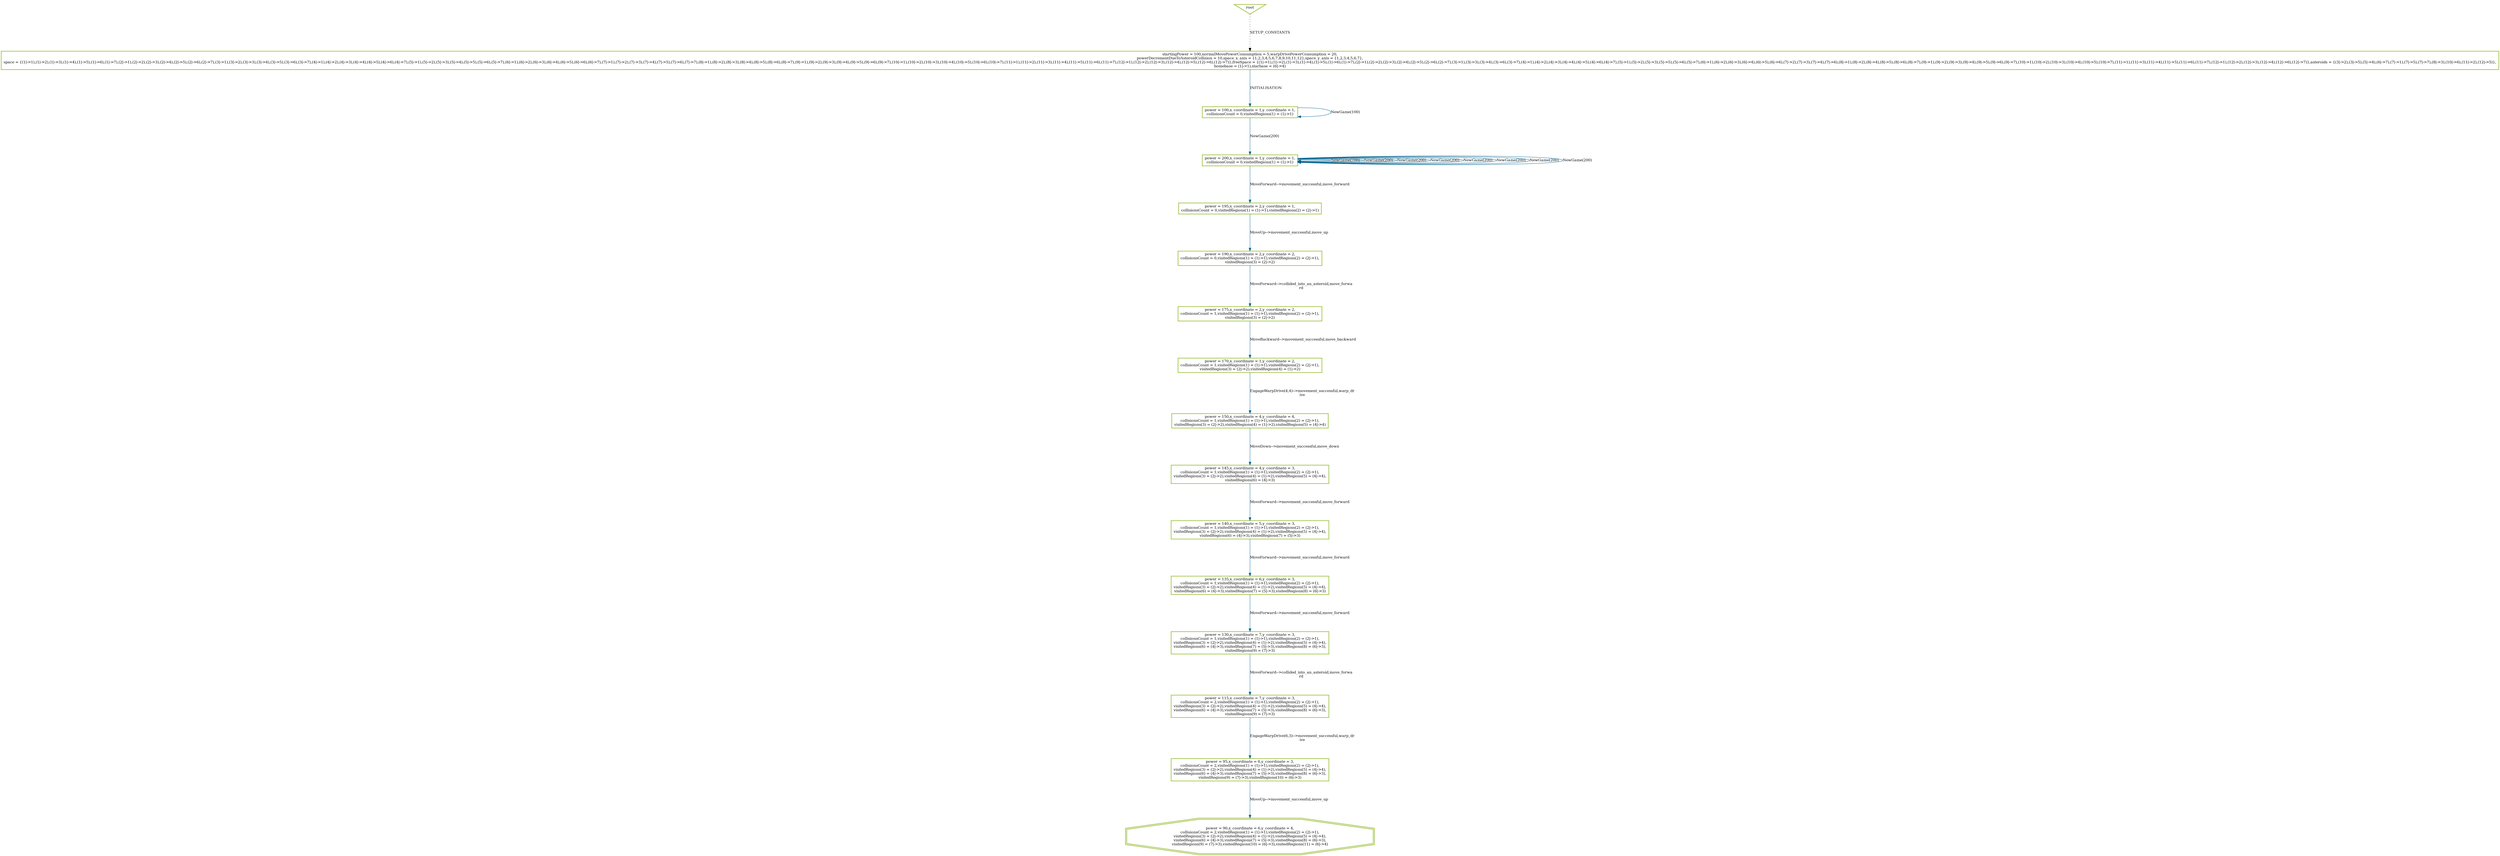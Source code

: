 digraph history {
graph [nodesep=1.5, ranksep=1.5];
root [shape=invtriangle, color="#99BF38", fontsize=12, penwidth=2, label="root"];

0 [shape=box, color="#99BF38", fontsize=12, penwidth=2, label="startingPower = 100,normalMovePowerConsumption = 5,warpDrivePowerConsumption = 20,\npowerDecrementDueToAsteroidCollision = 10,space_x_axis = \{1,2,3,4,5,6,7,8,9,10,11,12\},space_y_axis = \{1,2,3,4,5,6,7\},\nspace = \{(1\|-\>1),(1\|-\>2),(1\|-\>3),(1\|-\>4),(1\|-\>5),(1\|-\>6),(1\|-\>7),(2\|-\>1),(2\|-\>2),(2\|-\>3),(2\|-\>4),(2\|-\>5),(2\|-\>6),(2\|-\>7),(3\|-\>1),(3\|-\>2),(3\|-\>3),(3\|-\>4),(3\|-\>5),(3\|-\>6),(3\|-\>7),(4\|-\>1),(4\|-\>2),(4\|-\>3),(4\|-\>4),(4\|-\>5),(4\|-\>6),(4\|-\>7),(5\|-\>1),(5\|-\>2),(5\|-\>3),(5\|-\>4),(5\|-\>5),(5\|-\>6),(5\|-\>7),(6\|-\>1),(6\|-\>2),(6\|-\>3),(6\|-\>4),(6\|-\>5),(6\|-\>6),(6\|-\>7),(7\|-\>1),(7\|-\>2),(7\|-\>3),(7\|-\>4),(7\|-\>5),(7\|-\>6),(7\|-\>7),(8\|-\>1),(8\|-\>2),(8\|-\>3),(8\|-\>4),(8\|-\>5),(8\|-\>6),(8\|-\>7),(9\|-\>1),(9\|-\>2),(9\|-\>3),(9\|-\>4),(9\|-\>5),(9\|-\>6),(9\|-\>7),(10\|-\>1),(10\|-\>2),(10\|-\>3),(10\|-\>4),(10\|-\>5),(10\|-\>6),(10\|-\>7),(11\|-\>1),(11\|-\>2),(11\|-\>3),(11\|-\>4),(11\|-\>5),(11\|-\>6),(11\|-\>7),(12\|-\>1),(12\|-\>2),(12\|-\>3),(12\|-\>4),(12\|-\>5),(12\|-\>6),(12\|-\>7)\},freeSpace = \{(1\|-\>1),(1\|-\>2),(1\|-\>3),(1\|-\>4),(1\|-\>5),(1\|-\>6),(1\|-\>7),(2\|-\>1),(2\|-\>2),(2\|-\>3),(2\|-\>4),(2\|-\>5),(2\|-\>6),(2\|-\>7),(3\|-\>1),(3\|-\>3),(3\|-\>4),(3\|-\>6),(3\|-\>7),(4\|-\>1),(4\|-\>2),(4\|-\>3),(4\|-\>4),(4\|-\>5),(4\|-\>6),(4\|-\>7),(5\|-\>1),(5\|-\>2),(5\|-\>3),(5\|-\>5),(5\|-\>6),(5\|-\>7),(6\|-\>1),(6\|-\>2),(6\|-\>3),(6\|-\>4),(6\|-\>5),(6\|-\>6),(7\|-\>2),(7\|-\>3),(7\|-\>4),(7\|-\>6),(8\|-\>1),(8\|-\>2),(8\|-\>4),(8\|-\>5),(8\|-\>6),(8\|-\>7),(9\|-\>1),(9\|-\>2),(9\|-\>3),(9\|-\>4),(9\|-\>5),(9\|-\>6),(9\|-\>7),(10\|-\>1),(10\|-\>2),(10\|-\>3),(10\|-\>4),(10\|-\>5),(10\|-\>7),(11\|-\>1),(11\|-\>3),(11\|-\>4),(11\|-\>5),(11\|-\>6),(11\|-\>7),(12\|-\>1),(12\|-\>2),(12\|-\>3),(12\|-\>4),(12\|-\>6),(12\|-\>7)\},asteroids = \{(3\|-\>2),(3\|-\>5),(5\|-\>4),(6\|-\>7),(7\|-\>1),(7\|-\>5),(7\|-\>7),(8\|-\>3),(10\|-\>6),(11\|-\>2),(12\|-\>5)\},\nhomebase = (1\|-\>1),starbase = (6\|-\>4)"];

1 [shape=box, color="#99BF38", fontsize=12, penwidth=2, label="power = 100,x_coordinate = 1,y_coordinate = 1,\ncollisionsCount = 0,visitedRegions(1) = (1\|-\>1)"];

1 [shape=box, color="#99BF38", fontsize=12, penwidth=2, label="power = 100,x_coordinate = 1,y_coordinate = 1,\ncollisionsCount = 0,visitedRegions(1) = (1\|-\>1)"];

275 [shape=box, color="#99BF38", fontsize=12, penwidth=2, label="power = 200,x_coordinate = 1,y_coordinate = 1,\ncollisionsCount = 0,visitedRegions(1) = (1\|-\>1)"];

275 [shape=box, color="#99BF38", fontsize=12, penwidth=2, label="power = 200,x_coordinate = 1,y_coordinate = 1,\ncollisionsCount = 0,visitedRegions(1) = (1\|-\>1)"];

275 [shape=box, color="#99BF38", fontsize=12, penwidth=2, label="power = 200,x_coordinate = 1,y_coordinate = 1,\ncollisionsCount = 0,visitedRegions(1) = (1\|-\>1)"];

275 [shape=box, color="#99BF38", fontsize=12, penwidth=2, label="power = 200,x_coordinate = 1,y_coordinate = 1,\ncollisionsCount = 0,visitedRegions(1) = (1\|-\>1)"];

275 [shape=box, color="#99BF38", fontsize=12, penwidth=2, label="power = 200,x_coordinate = 1,y_coordinate = 1,\ncollisionsCount = 0,visitedRegions(1) = (1\|-\>1)"];

275 [shape=box, color="#99BF38", fontsize=12, penwidth=2, label="power = 200,x_coordinate = 1,y_coordinate = 1,\ncollisionsCount = 0,visitedRegions(1) = (1\|-\>1)"];

275 [shape=box, color="#99BF38", fontsize=12, penwidth=2, label="power = 200,x_coordinate = 1,y_coordinate = 1,\ncollisionsCount = 0,visitedRegions(1) = (1\|-\>1)"];

275 [shape=box, color="#99BF38", fontsize=12, penwidth=2, label="power = 200,x_coordinate = 1,y_coordinate = 1,\ncollisionsCount = 0,visitedRegions(1) = (1\|-\>1)"];

275 [shape=box, color="#99BF38", fontsize=12, penwidth=2, label="power = 200,x_coordinate = 1,y_coordinate = 1,\ncollisionsCount = 0,visitedRegions(1) = (1\|-\>1)"];

377 [shape=box, color="#99BF38", fontsize=12, penwidth=2, label="power = 195,x_coordinate = 2,y_coordinate = 1,\ncollisionsCount = 0,visitedRegions(1) = (1\|-\>1),visitedRegions(2) = (2\|-\>1)"];

450 [shape=box, color="#99BF38", fontsize=12, penwidth=2, label="power = 190,x_coordinate = 2,y_coordinate = 2,\ncollisionsCount = 0,visitedRegions(1) = (1\|-\>1),visitedRegions(2) = (2\|-\>1),\nvisitedRegions(3) = (2\|-\>2)"];

450 [shape=box, color="#99BF38", fontsize=12, penwidth=2, label="power = 190,x_coordinate = 2,y_coordinate = 2,\ncollisionsCount = 0,visitedRegions(1) = (1\|-\>1),visitedRegions(2) = (2\|-\>1),\nvisitedRegions(3) = (2\|-\>2)"];

450 [shape=box, color="#99BF38", fontsize=12, penwidth=2, label="power = 190,x_coordinate = 2,y_coordinate = 2,\ncollisionsCount = 0,visitedRegions(1) = (1\|-\>1),visitedRegions(2) = (2\|-\>1),\nvisitedRegions(3) = (2\|-\>2)"];

527 [shape=box, color="#99BF38", fontsize=12, penwidth=2, label="power = 175,x_coordinate = 2,y_coordinate = 2,\ncollisionsCount = 1,visitedRegions(1) = (1\|-\>1),visitedRegions(2) = (2\|-\>1),\nvisitedRegions(3) = (2\|-\>2)"];

527 [shape=box, color="#99BF38", fontsize=12, penwidth=2, label="power = 175,x_coordinate = 2,y_coordinate = 2,\ncollisionsCount = 1,visitedRegions(1) = (1\|-\>1),visitedRegions(2) = (2\|-\>1),\nvisitedRegions(3) = (2\|-\>2)"];

604 [shape=box, color="#99BF38", fontsize=12, penwidth=2, label="power = 170,x_coordinate = 1,y_coordinate = 2,\ncollisionsCount = 1,visitedRegions(1) = (1\|-\>1),visitedRegions(2) = (2\|-\>1),\nvisitedRegions(3) = (2\|-\>2),visitedRegions(4) = (1\|-\>2)"];

604 [shape=box, color="#99BF38", fontsize=12, penwidth=2, label="power = 170,x_coordinate = 1,y_coordinate = 2,\ncollisionsCount = 1,visitedRegions(1) = (1\|-\>1),visitedRegions(2) = (2\|-\>1),\nvisitedRegions(3) = (2\|-\>2),visitedRegions(4) = (1\|-\>2)"];

604 [shape=box, color="#99BF38", fontsize=12, penwidth=2, label="power = 170,x_coordinate = 1,y_coordinate = 2,\ncollisionsCount = 1,visitedRegions(1) = (1\|-\>1),visitedRegions(2) = (2\|-\>1),\nvisitedRegions(3) = (2\|-\>2),visitedRegions(4) = (1\|-\>2)"];

604 [shape=box, color="#99BF38", fontsize=12, penwidth=2, label="power = 170,x_coordinate = 1,y_coordinate = 2,\ncollisionsCount = 1,visitedRegions(1) = (1\|-\>1),visitedRegions(2) = (2\|-\>1),\nvisitedRegions(3) = (2\|-\>2),visitedRegions(4) = (1\|-\>2)"];

604 [shape=box, color="#99BF38", fontsize=12, penwidth=2, label="power = 170,x_coordinate = 1,y_coordinate = 2,\ncollisionsCount = 1,visitedRegions(1) = (1\|-\>1),visitedRegions(2) = (2\|-\>1),\nvisitedRegions(3) = (2\|-\>2),visitedRegions(4) = (1\|-\>2)"];

604 [shape=box, color="#99BF38", fontsize=12, penwidth=2, label="power = 170,x_coordinate = 1,y_coordinate = 2,\ncollisionsCount = 1,visitedRegions(1) = (1\|-\>1),visitedRegions(2) = (2\|-\>1),\nvisitedRegions(3) = (2\|-\>2),visitedRegions(4) = (1\|-\>2)"];

604 [shape=box, color="#99BF38", fontsize=12, penwidth=2, label="power = 170,x_coordinate = 1,y_coordinate = 2,\ncollisionsCount = 1,visitedRegions(1) = (1\|-\>1),visitedRegions(2) = (2\|-\>1),\nvisitedRegions(3) = (2\|-\>2),visitedRegions(4) = (1\|-\>2)"];

604 [shape=box, color="#99BF38", fontsize=12, penwidth=2, label="power = 170,x_coordinate = 1,y_coordinate = 2,\ncollisionsCount = 1,visitedRegions(1) = (1\|-\>1),visitedRegions(2) = (2\|-\>1),\nvisitedRegions(3) = (2\|-\>2),visitedRegions(4) = (1\|-\>2)"];

714 [shape=box, color="#99BF38", fontsize=12, penwidth=2, label="power = 150,x_coordinate = 4,y_coordinate = 4,\ncollisionsCount = 1,visitedRegions(1) = (1\|-\>1),visitedRegions(2) = (2\|-\>1),\nvisitedRegions(3) = (2\|-\>2),visitedRegions(4) = (1\|-\>2),visitedRegions(5) = (4\|-\>4)"];

714 [shape=box, color="#99BF38", fontsize=12, penwidth=2, label="power = 150,x_coordinate = 4,y_coordinate = 4,\ncollisionsCount = 1,visitedRegions(1) = (1\|-\>1),visitedRegions(2) = (2\|-\>1),\nvisitedRegions(3) = (2\|-\>2),visitedRegions(4) = (1\|-\>2),visitedRegions(5) = (4\|-\>4)"];

714 [shape=box, color="#99BF38", fontsize=12, penwidth=2, label="power = 150,x_coordinate = 4,y_coordinate = 4,\ncollisionsCount = 1,visitedRegions(1) = (1\|-\>1),visitedRegions(2) = (2\|-\>1),\nvisitedRegions(3) = (2\|-\>2),visitedRegions(4) = (1\|-\>2),visitedRegions(5) = (4\|-\>4)"];

753 [shape=box, color="#99BF38", fontsize=12, penwidth=2, label="power = 145,x_coordinate = 4,y_coordinate = 3,\ncollisionsCount = 1,visitedRegions(1) = (1\|-\>1),visitedRegions(2) = (2\|-\>1),\nvisitedRegions(3) = (2\|-\>2),visitedRegions(4) = (1\|-\>2),visitedRegions(5) = (4\|-\>4),\nvisitedRegions(6) = (4\|-\>3)"];

830 [shape=box, color="#99BF38", fontsize=12, penwidth=2, label="power = 140,x_coordinate = 5,y_coordinate = 3,\ncollisionsCount = 1,visitedRegions(1) = (1\|-\>1),visitedRegions(2) = (2\|-\>1),\nvisitedRegions(3) = (2\|-\>2),visitedRegions(4) = (1\|-\>2),visitedRegions(5) = (4\|-\>4),\nvisitedRegions(6) = (4\|-\>3),visitedRegions(7) = (5\|-\>3)"];

906 [shape=box, color="#99BF38", fontsize=12, penwidth=2, label="power = 135,x_coordinate = 6,y_coordinate = 3,\ncollisionsCount = 1,visitedRegions(1) = (1\|-\>1),visitedRegions(2) = (2\|-\>1),\nvisitedRegions(3) = (2\|-\>2),visitedRegions(4) = (1\|-\>2),visitedRegions(5) = (4\|-\>4),\nvisitedRegions(6) = (4\|-\>3),visitedRegions(7) = (5\|-\>3),visitedRegions(8) = (6\|-\>3)"];

906 [shape=box, color="#99BF38", fontsize=12, penwidth=2, label="power = 135,x_coordinate = 6,y_coordinate = 3,\ncollisionsCount = 1,visitedRegions(1) = (1\|-\>1),visitedRegions(2) = (2\|-\>1),\nvisitedRegions(3) = (2\|-\>2),visitedRegions(4) = (1\|-\>2),visitedRegions(5) = (4\|-\>4),\nvisitedRegions(6) = (4\|-\>3),visitedRegions(7) = (5\|-\>3),visitedRegions(8) = (6\|-\>3)"];

982 [shape=box, color="#99BF38", fontsize=12, penwidth=2, label="power = 130,x_coordinate = 7,y_coordinate = 3,\ncollisionsCount = 1,visitedRegions(1) = (1\|-\>1),visitedRegions(2) = (2\|-\>1),\nvisitedRegions(3) = (2\|-\>2),visitedRegions(4) = (1\|-\>2),visitedRegions(5) = (4\|-\>4),\nvisitedRegions(6) = (4\|-\>3),visitedRegions(7) = (5\|-\>3),visitedRegions(8) = (6\|-\>3),\nvisitedRegions(9) = (7\|-\>3)"];

982 [shape=box, color="#99BF38", fontsize=12, penwidth=2, label="power = 130,x_coordinate = 7,y_coordinate = 3,\ncollisionsCount = 1,visitedRegions(1) = (1\|-\>1),visitedRegions(2) = (2\|-\>1),\nvisitedRegions(3) = (2\|-\>2),visitedRegions(4) = (1\|-\>2),visitedRegions(5) = (4\|-\>4),\nvisitedRegions(6) = (4\|-\>3),visitedRegions(7) = (5\|-\>3),visitedRegions(8) = (6\|-\>3),\nvisitedRegions(9) = (7\|-\>3)"];

1058 [shape=box, color="#99BF38", fontsize=12, penwidth=2, label="power = 115,x_coordinate = 7,y_coordinate = 3,\ncollisionsCount = 2,visitedRegions(1) = (1\|-\>1),visitedRegions(2) = (2\|-\>1),\nvisitedRegions(3) = (2\|-\>2),visitedRegions(4) = (1\|-\>2),visitedRegions(5) = (4\|-\>4),\nvisitedRegions(6) = (4\|-\>3),visitedRegions(7) = (5\|-\>3),visitedRegions(8) = (6\|-\>3),\nvisitedRegions(9) = (7\|-\>3)"];

1058 [shape=box, color="#99BF38", fontsize=12, penwidth=2, label="power = 115,x_coordinate = 7,y_coordinate = 3,\ncollisionsCount = 2,visitedRegions(1) = (1\|-\>1),visitedRegions(2) = (2\|-\>1),\nvisitedRegions(3) = (2\|-\>2),visitedRegions(4) = (1\|-\>2),visitedRegions(5) = (4\|-\>4),\nvisitedRegions(6) = (4\|-\>3),visitedRegions(7) = (5\|-\>3),visitedRegions(8) = (6\|-\>3),\nvisitedRegions(9) = (7\|-\>3)"];

1162 [shape=box, color="#99BF38", fontsize=12, penwidth=2, label="power = 95,x_coordinate = 6,y_coordinate = 3,\ncollisionsCount = 2,visitedRegions(1) = (1\|-\>1),visitedRegions(2) = (2\|-\>1),\nvisitedRegions(3) = (2\|-\>2),visitedRegions(4) = (1\|-\>2),visitedRegions(5) = (4\|-\>4),\nvisitedRegions(6) = (4\|-\>3),visitedRegions(7) = (5\|-\>3),visitedRegions(8) = (6\|-\>3),\nvisitedRegions(9) = (7\|-\>3),visitedRegions(10) = (6\|-\>3)"];

1162 [shape=box, color="#99BF38", fontsize=12, penwidth=2, label="power = 95,x_coordinate = 6,y_coordinate = 3,\ncollisionsCount = 2,visitedRegions(1) = (1\|-\>1),visitedRegions(2) = (2\|-\>1),\nvisitedRegions(3) = (2\|-\>2),visitedRegions(4) = (1\|-\>2),visitedRegions(5) = (4\|-\>4),\nvisitedRegions(6) = (4\|-\>3),visitedRegions(7) = (5\|-\>3),visitedRegions(8) = (6\|-\>3),\nvisitedRegions(9) = (7\|-\>3),visitedRegions(10) = (6\|-\>3)"];

1162 [shape=box, color="#99BF38", fontsize=12, penwidth=2, label="power = 95,x_coordinate = 6,y_coordinate = 3,\ncollisionsCount = 2,visitedRegions(1) = (1\|-\>1),visitedRegions(2) = (2\|-\>1),\nvisitedRegions(3) = (2\|-\>2),visitedRegions(4) = (1\|-\>2),visitedRegions(5) = (4\|-\>4),\nvisitedRegions(6) = (4\|-\>3),visitedRegions(7) = (5\|-\>3),visitedRegions(8) = (6\|-\>3),\nvisitedRegions(9) = (7\|-\>3),visitedRegions(10) = (6\|-\>3)"];

1162 [shape=box, color="#99BF38", fontsize=12, penwidth=2, label="power = 95,x_coordinate = 6,y_coordinate = 3,\ncollisionsCount = 2,visitedRegions(1) = (1\|-\>1),visitedRegions(2) = (2\|-\>1),\nvisitedRegions(3) = (2\|-\>2),visitedRegions(4) = (1\|-\>2),visitedRegions(5) = (4\|-\>4),\nvisitedRegions(6) = (4\|-\>3),visitedRegions(7) = (5\|-\>3),visitedRegions(8) = (6\|-\>3),\nvisitedRegions(9) = (7\|-\>3),visitedRegions(10) = (6\|-\>3)"];

1162 [shape=box, color="#99BF38", fontsize=12, penwidth=2, label="power = 95,x_coordinate = 6,y_coordinate = 3,\ncollisionsCount = 2,visitedRegions(1) = (1\|-\>1),visitedRegions(2) = (2\|-\>1),\nvisitedRegions(3) = (2\|-\>2),visitedRegions(4) = (1\|-\>2),visitedRegions(5) = (4\|-\>4),\nvisitedRegions(6) = (4\|-\>3),visitedRegions(7) = (5\|-\>3),visitedRegions(8) = (6\|-\>3),\nvisitedRegions(9) = (7\|-\>3),visitedRegions(10) = (6\|-\>3)"];

1208 [shape=doubleoctagon, color="#99BF38", fontsize=12, penwidth=2, label="power = 90,x_coordinate = 6,y_coordinate = 4,\ncollisionsCount = 2,visitedRegions(1) = (1\|-\>1),visitedRegions(2) = (2\|-\>1),\nvisitedRegions(3) = (2\|-\>2),visitedRegions(4) = (1\|-\>2),visitedRegions(5) = (4\|-\>4),\nvisitedRegions(6) = (4\|-\>3),visitedRegions(7) = (5\|-\>3),visitedRegions(8) = (6\|-\>3),\nvisitedRegions(9) = (7\|-\>3),visitedRegions(10) = (6\|-\>3),visitedRegions(11) = (6\|-\>4)"];

1208 [shape=doubleoctagon, color="#99BF38", fontsize=12, penwidth=2, label="power = 90,x_coordinate = 6,y_coordinate = 4,\ncollisionsCount = 2,visitedRegions(1) = (1\|-\>1),visitedRegions(2) = (2\|-\>1),\nvisitedRegions(3) = (2\|-\>2),visitedRegions(4) = (1\|-\>2),visitedRegions(5) = (4\|-\>4),\nvisitedRegions(6) = (4\|-\>3),visitedRegions(7) = (5\|-\>3),visitedRegions(8) = (6\|-\>3),\nvisitedRegions(9) = (7\|-\>3),visitedRegions(10) = (6\|-\>3),visitedRegions(11) = (6\|-\>4)"];

1208 [shape=doubleoctagon, color="#99BF38", fontsize=12, penwidth=2, label="power = 90,x_coordinate = 6,y_coordinate = 4,\ncollisionsCount = 2,visitedRegions(1) = (1\|-\>1),visitedRegions(2) = (2\|-\>1),\nvisitedRegions(3) = (2\|-\>2),visitedRegions(4) = (1\|-\>2),visitedRegions(5) = (4\|-\>4),\nvisitedRegions(6) = (4\|-\>3),visitedRegions(7) = (5\|-\>3),visitedRegions(8) = (6\|-\>3),\nvisitedRegions(9) = (7\|-\>3),visitedRegions(10) = (6\|-\>3),visitedRegions(11) = (6\|-\>4)"];

1208 [shape=doubleoctagon, color="#99BF38", fontsize=12, penwidth=2, label="power = 90,x_coordinate = 6,y_coordinate = 4,\ncollisionsCount = 2,visitedRegions(1) = (1\|-\>1),visitedRegions(2) = (2\|-\>1),\nvisitedRegions(3) = (2\|-\>2),visitedRegions(4) = (1\|-\>2),visitedRegions(5) = (4\|-\>4),\nvisitedRegions(6) = (4\|-\>3),visitedRegions(7) = (5\|-\>3),visitedRegions(8) = (6\|-\>3),\nvisitedRegions(9) = (7\|-\>3),visitedRegions(10) = (6\|-\>3),visitedRegions(11) = (6\|-\>4)"];

1208 [shape=doubleoctagon, color="#99BF38", fontsize=12, penwidth=2, label="power = 90,x_coordinate = 6,y_coordinate = 4,\ncollisionsCount = 2,visitedRegions(1) = (1\|-\>1),visitedRegions(2) = (2\|-\>1),\nvisitedRegions(3) = (2\|-\>2),visitedRegions(4) = (1\|-\>2),visitedRegions(5) = (4\|-\>4),\nvisitedRegions(6) = (4\|-\>3),visitedRegions(7) = (5\|-\>3),visitedRegions(8) = (6\|-\>3),\nvisitedRegions(9) = (7\|-\>3),visitedRegions(10) = (6\|-\>3),visitedRegions(11) = (6\|-\>4)"];

root -> 0 [style = dotted, color = black, label="SETUP_CONSTANTS", fontsize=12];

0 -> 1 [color = "#006391", label="INITIALISATION", fontsize=12];

1 -> 1 [color = "#006391", label="NewGame(100)", fontsize=12];

1 -> 275 [color = "#006391", label="NewGame(200)", fontsize=12];

275 -> 275 [color = "#006391", label="NewGame(200)", fontsize=12];

275 -> 275 [color = "#006391", label="NewGame(200)", fontsize=12];

275 -> 275 [color = "#006391", label="NewGame(200)", fontsize=12];

275 -> 275 [color = "#006391", label="NewGame(200)", fontsize=12];

275 -> 275 [color = "#006391", label="NewGame(200)", fontsize=12];

275 -> 275 [color = "#006391", label="NewGame(200)", fontsize=12];

275 -> 275 [color = "#006391", label="NewGame(200)", fontsize=12];

275 -> 275 [color = "#006391", label="NewGame(200)", fontsize=12];

275 -> 377 [color = "#006391", label="MoveForward--\>movement_successful,move_forward", fontsize=12];

377 -> 450 [color = "#006391", label="MoveUp--\>movement_successful,move_up", fontsize=12];



450 -> 527 [color = "#006391", label="MoveForward--\>collided_into_an_asteroid,move_forwa\nrd", fontsize=12];


527 -> 604 [color = "#006391", label="MoveBackward--\>movement_successful,move_backward", fontsize=12];








604 -> 714 [color = "#006391", label="EngageWarpDrive(4,4)--\>movement_successful,warp_dr\nive", fontsize=12];



714 -> 753 [color = "#006391", label="MoveDown--\>movement_successful,move_down", fontsize=12];

753 -> 830 [color = "#006391", label="MoveForward--\>movement_successful,move_forward", fontsize=12];

830 -> 906 [color = "#006391", label="MoveForward--\>movement_successful,move_forward", fontsize=12];


906 -> 982 [color = "#006391", label="MoveForward--\>movement_successful,move_forward", fontsize=12];


982 -> 1058 [color = "#006391", label="MoveForward--\>collided_into_an_asteroid,move_forwa\nrd", fontsize=12];


1058 -> 1162 [color = "#006391", label="EngageWarpDrive(6,3)--\>movement_successful,warp_dr\nive", fontsize=12];





1162 -> 1208 [color = "#006391", label="MoveUp--\>movement_successful,move_up", fontsize=12];





}
